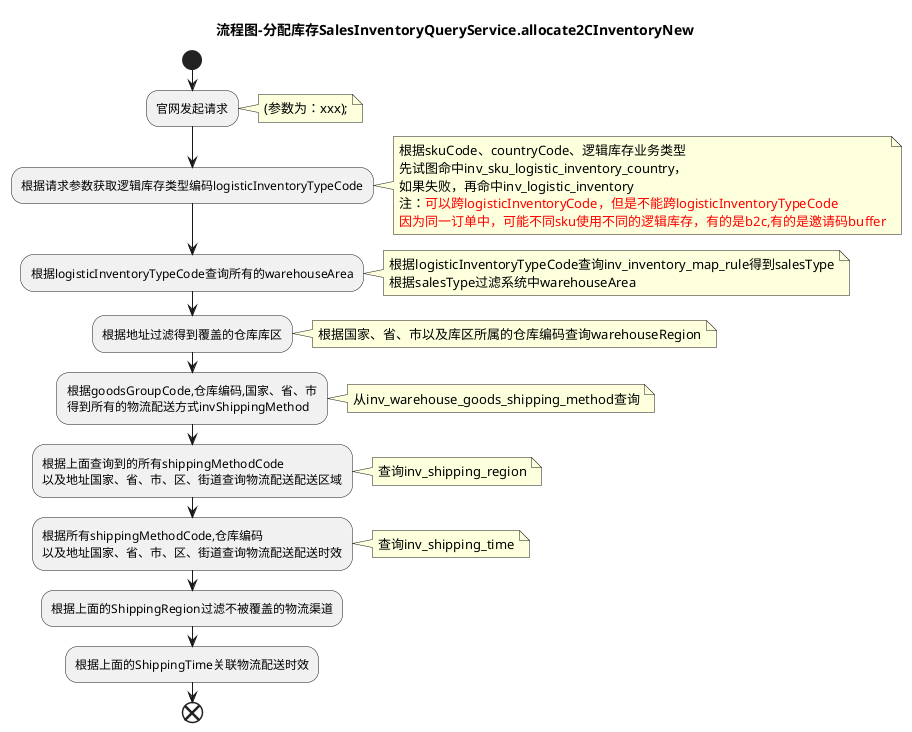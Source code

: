 @startuml
title 流程图-分配库存SalesInventoryQueryService.allocate2CInventoryNew
start
:官网发起请求;
note right
(参数为：xxx);
end note

:根据请求参数获取逻辑库存类型编码logisticInventoryTypeCode;
note right
根据skuCode、countryCode、逻辑库存业务类型
先试图命中inv_sku_logistic_inventory_country，
如果失败，再命中inv_logistic_inventory
注：<font color=red>可以跨logisticInventoryCode，但是不能跨logisticInventoryTypeCode
<font color=red>因为同一订单中，可能不同sku使用不同的逻辑库存，有的是b2c,有的是邀请码buffer</font>
end note

:根据logisticInventoryTypeCode查询所有的warehouseArea;
note right
根据logisticInventoryTypeCode查询inv_inventory_map_rule得到salesType
根据salesType过滤系统中warehouseArea
end note

:根据地址过滤得到覆盖的仓库库区;
note right
根据国家、省、市以及库区所属的仓库编码查询warehouseRegion
end note

:根据goodsGroupCode,仓库编码,国家、省、市
得到所有的物流配送方式invShippingMethod;
note right
从inv_warehouse_goods_shipping_method查询
end note

:根据上面查询到的所有shippingMethodCode
以及地址国家、省、市、区、街道查询物流配送配送区域;
note right
查询inv_shipping_region
end note

:根据所有shippingMethodCode,仓库编码
以及地址国家、省、市、区、街道查询物流配送配送时效;
note right
查询inv_shipping_time
end note

:根据上面的ShippingRegion过滤不被覆盖的物流渠道;
:根据上面的ShippingTime关联物流配送时效;

end
@enduml